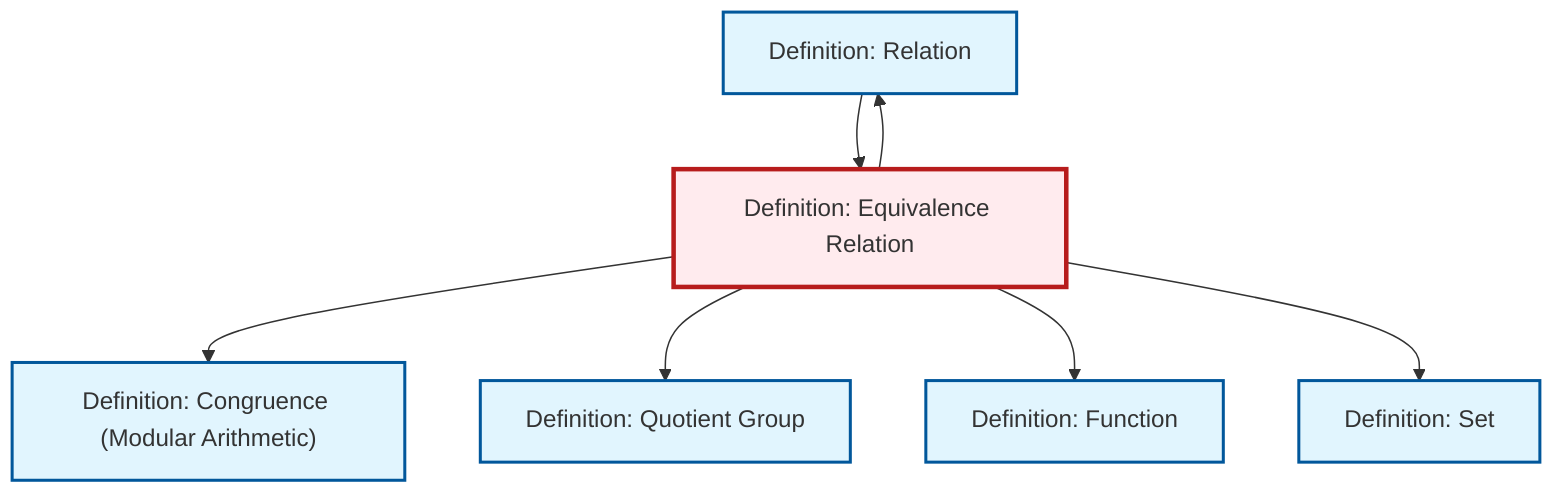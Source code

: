 graph TD
    classDef definition fill:#e1f5fe,stroke:#01579b,stroke-width:2px
    classDef theorem fill:#f3e5f5,stroke:#4a148c,stroke-width:2px
    classDef axiom fill:#fff3e0,stroke:#e65100,stroke-width:2px
    classDef example fill:#e8f5e9,stroke:#1b5e20,stroke-width:2px
    classDef current fill:#ffebee,stroke:#b71c1c,stroke-width:3px
    def-quotient-group["Definition: Quotient Group"]:::definition
    def-set["Definition: Set"]:::definition
    def-congruence["Definition: Congruence (Modular Arithmetic)"]:::definition
    def-function["Definition: Function"]:::definition
    def-relation["Definition: Relation"]:::definition
    def-equivalence-relation["Definition: Equivalence Relation"]:::definition
    def-equivalence-relation --> def-congruence
    def-equivalence-relation --> def-quotient-group
    def-equivalence-relation --> def-relation
    def-relation --> def-equivalence-relation
    def-equivalence-relation --> def-function
    def-equivalence-relation --> def-set
    class def-equivalence-relation current